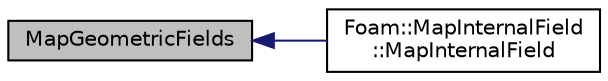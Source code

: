 digraph "MapGeometricFields"
{
  bgcolor="transparent";
  edge [fontname="Helvetica",fontsize="10",labelfontname="Helvetica",labelfontsize="10"];
  node [fontname="Helvetica",fontsize="10",shape=record];
  rankdir="LR";
  Node1 [label="MapGeometricFields",height=0.2,width=0.4,color="black", fillcolor="grey75", style="filled", fontcolor="black"];
  Node1 -> Node2 [dir="back",color="midnightblue",fontsize="10",style="solid",fontname="Helvetica"];
  Node2 [label="Foam::MapInternalField\l::MapInternalField",height=0.2,width=0.4,color="black",URL="$a01434.html#a4b5ef2a779d4e616135f3299e05a2e36"];
}
